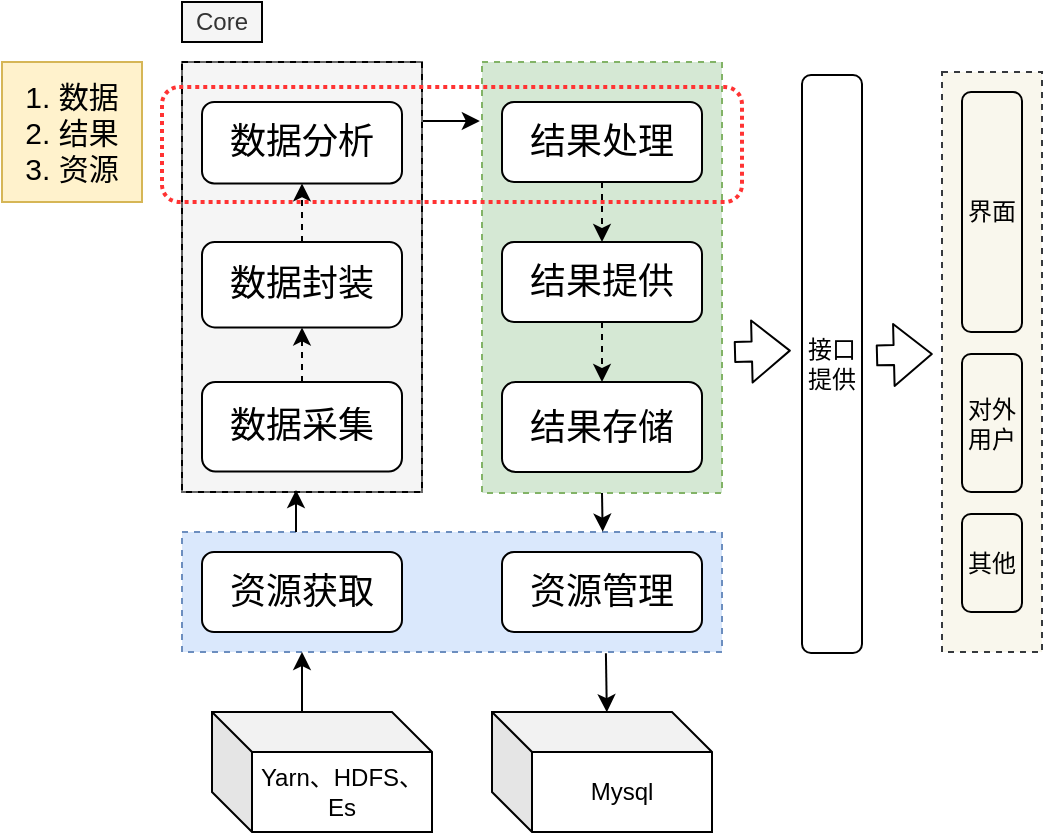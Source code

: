 <mxfile version="13.6.5" type="github">
  <diagram id="9ABL0qRy423FGokd6cNj" name="Page-1">
    <mxGraphModel dx="1188" dy="643" grid="1" gridSize="10" guides="1" tooltips="1" connect="1" arrows="1" fold="1" page="1" pageScale="1" pageWidth="1200" pageHeight="1920" math="0" shadow="0">
      <root>
        <mxCell id="0" />
        <mxCell id="1" parent="0" />
        <mxCell id="JDs3lJHwxxUJXOkBthPV-22" value="" style="rounded=0;whiteSpace=wrap;html=1;fillColor=#d5e8d4;dashed=1;strokeColor=#82b366;" vertex="1" parent="1">
          <mxGeometry x="300" y="260" width="120" height="215.5" as="geometry" />
        </mxCell>
        <mxCell id="JDs3lJHwxxUJXOkBthPV-9" value="" style="group;fillColor=#f5f5f5;strokeColor=#666666;fontColor=#333333;container=0;" vertex="1" connectable="0" parent="1">
          <mxGeometry x="150" y="260" width="120" height="215" as="geometry" />
        </mxCell>
        <mxCell id="JDs3lJHwxxUJXOkBthPV-3" value="" style="rounded=0;whiteSpace=wrap;html=1;fillColor=none;dashed=1;" vertex="1" parent="1">
          <mxGeometry x="150" y="260" width="120" height="215.0" as="geometry" />
        </mxCell>
        <mxCell id="JDs3lJHwxxUJXOkBthPV-47" value="" style="rounded=1;whiteSpace=wrap;html=1;fillColor=none;strokeWidth=2;strokeColor=#FF3333;dashed=1;dashPattern=1 1;" vertex="1" parent="1">
          <mxGeometry x="140" y="272.5" width="290" height="57.5" as="geometry" />
        </mxCell>
        <mxCell id="JDs3lJHwxxUJXOkBthPV-45" value="" style="rounded=0;whiteSpace=wrap;html=1;fillColor=#f9f7ed;dashed=1;strokeColor=#36393d;" vertex="1" parent="1">
          <mxGeometry x="530" y="265" width="50" height="290" as="geometry" />
        </mxCell>
        <mxCell id="JDs3lJHwxxUJXOkBthPV-12" value="&lt;font style=&quot;font-size: 18px&quot;&gt;结果处理&lt;/font&gt;" style="rounded=1;whiteSpace=wrap;html=1;" vertex="1" parent="1">
          <mxGeometry x="310" y="280" width="100" height="40" as="geometry" />
        </mxCell>
        <mxCell id="JDs3lJHwxxUJXOkBthPV-4" value="Core" style="text;html=1;fillColor=#f5f5f5;align=center;verticalAlign=middle;whiteSpace=wrap;rounded=0;fontColor=#333333;strokeColor=#000000;" vertex="1" parent="1">
          <mxGeometry x="150" y="230" width="40" height="20" as="geometry" />
        </mxCell>
        <mxCell id="JDs3lJHwxxUJXOkBthPV-15" value="&lt;font style=&quot;font-size: 18px&quot;&gt;结果提供&lt;/font&gt;" style="rounded=1;whiteSpace=wrap;html=1;" vertex="1" parent="1">
          <mxGeometry x="310" y="350" width="100" height="40" as="geometry" />
        </mxCell>
        <mxCell id="JDs3lJHwxxUJXOkBthPV-20" value="&lt;font style=&quot;font-size: 15px&quot;&gt;1. 数据&lt;br&gt;2. 结果&lt;br&gt;3. 资源&lt;/font&gt;" style="text;html=1;strokeColor=#d6b656;fillColor=#fff2cc;align=center;verticalAlign=middle;whiteSpace=wrap;rounded=0;" vertex="1" parent="1">
          <mxGeometry x="60" y="260" width="70" height="70" as="geometry" />
        </mxCell>
        <mxCell id="JDs3lJHwxxUJXOkBthPV-26" value="接口提供" style="rounded=1;whiteSpace=wrap;html=1;fillColor=none;" vertex="1" parent="1">
          <mxGeometry x="460" y="266.5" width="30" height="289" as="geometry" />
        </mxCell>
        <mxCell id="JDs3lJHwxxUJXOkBthPV-28" value="" style="group" vertex="1" connectable="0" parent="1">
          <mxGeometry x="150" y="495" width="270" height="60" as="geometry" />
        </mxCell>
        <mxCell id="JDs3lJHwxxUJXOkBthPV-27" value="" style="rounded=0;whiteSpace=wrap;html=1;fillColor=#dae8fc;dashed=1;strokeColor=#6c8ebf;" vertex="1" parent="JDs3lJHwxxUJXOkBthPV-28">
          <mxGeometry width="270" height="60" as="geometry" />
        </mxCell>
        <mxCell id="JDs3lJHwxxUJXOkBthPV-17" value="&lt;span style=&quot;font-size: 18px&quot;&gt;资源获取&lt;/span&gt;" style="rounded=1;whiteSpace=wrap;html=1;" vertex="1" parent="JDs3lJHwxxUJXOkBthPV-28">
          <mxGeometry x="10" y="10" width="100" height="40" as="geometry" />
        </mxCell>
        <mxCell id="JDs3lJHwxxUJXOkBthPV-18" value="&lt;span style=&quot;font-size: 18px&quot;&gt;资源管理&lt;/span&gt;" style="rounded=1;whiteSpace=wrap;html=1;" vertex="1" parent="JDs3lJHwxxUJXOkBthPV-28">
          <mxGeometry x="160" y="10" width="100" height="40" as="geometry" />
        </mxCell>
        <mxCell id="JDs3lJHwxxUJXOkBthPV-29" value="界面" style="rounded=1;whiteSpace=wrap;html=1;fillColor=none;" vertex="1" parent="1">
          <mxGeometry x="540" y="275" width="30" height="120" as="geometry" />
        </mxCell>
        <mxCell id="JDs3lJHwxxUJXOkBthPV-30" value="对外用户" style="rounded=1;whiteSpace=wrap;html=1;fillColor=none;" vertex="1" parent="1">
          <mxGeometry x="540" y="406" width="30" height="69" as="geometry" />
        </mxCell>
        <mxCell id="JDs3lJHwxxUJXOkBthPV-31" value="Yarn、HDFS、Es" style="shape=cube;whiteSpace=wrap;html=1;boundedLbl=1;backgroundOutline=1;darkOpacity=0.05;darkOpacity2=0.1;fillColor=none;" vertex="1" parent="1">
          <mxGeometry x="165" y="585" width="110" height="60" as="geometry" />
        </mxCell>
        <mxCell id="JDs3lJHwxxUJXOkBthPV-32" value="Mysql" style="shape=cube;whiteSpace=wrap;html=1;boundedLbl=1;backgroundOutline=1;darkOpacity=0.05;darkOpacity2=0.1;fillColor=none;" vertex="1" parent="1">
          <mxGeometry x="305" y="585" width="110" height="60" as="geometry" />
        </mxCell>
        <mxCell id="JDs3lJHwxxUJXOkBthPV-33" value="其他" style="rounded=1;whiteSpace=wrap;html=1;fillColor=none;" vertex="1" parent="1">
          <mxGeometry x="540" y="486" width="30" height="49" as="geometry" />
        </mxCell>
        <mxCell id="JDs3lJHwxxUJXOkBthPV-34" value="" style="endArrow=classic;html=1;exitX=0;exitY=0;exitDx=45;exitDy=0;exitPerimeter=0;" edge="1" parent="1" source="JDs3lJHwxxUJXOkBthPV-31">
          <mxGeometry width="50" height="50" relative="1" as="geometry">
            <mxPoint x="470" y="635" as="sourcePoint" />
            <mxPoint x="210" y="555" as="targetPoint" />
          </mxGeometry>
        </mxCell>
        <mxCell id="JDs3lJHwxxUJXOkBthPV-35" value="" style="endArrow=classic;html=1;" edge="1" parent="1">
          <mxGeometry width="50" height="50" relative="1" as="geometry">
            <mxPoint x="207" y="495" as="sourcePoint" />
            <mxPoint x="207" y="474" as="targetPoint" />
          </mxGeometry>
        </mxCell>
        <mxCell id="JDs3lJHwxxUJXOkBthPV-36" value="" style="endArrow=classic;html=1;exitX=1.004;exitY=0.137;exitDx=0;exitDy=0;exitPerimeter=0;entryX=-0.009;entryY=0.137;entryDx=0;entryDy=0;entryPerimeter=0;" edge="1" parent="1" source="JDs3lJHwxxUJXOkBthPV-3" target="JDs3lJHwxxUJXOkBthPV-22">
          <mxGeometry width="50" height="50" relative="1" as="geometry">
            <mxPoint x="310" y="255" as="sourcePoint" />
            <mxPoint x="300" y="294" as="targetPoint" />
          </mxGeometry>
        </mxCell>
        <mxCell id="JDs3lJHwxxUJXOkBthPV-37" value="" style="endArrow=classic;html=1;exitX=0.5;exitY=1;exitDx=0;exitDy=0;entryX=0.779;entryY=-0.003;entryDx=0;entryDy=0;entryPerimeter=0;" edge="1" parent="1" source="JDs3lJHwxxUJXOkBthPV-22" target="JDs3lJHwxxUJXOkBthPV-27">
          <mxGeometry width="50" height="50" relative="1" as="geometry">
            <mxPoint x="290" y="396.633" as="sourcePoint" />
            <mxPoint x="319.52" y="396" as="targetPoint" />
          </mxGeometry>
        </mxCell>
        <mxCell id="JDs3lJHwxxUJXOkBthPV-39" value="" style="endArrow=classic;html=1;exitX=0.785;exitY=1.01;exitDx=0;exitDy=0;entryX=0.522;entryY=0.002;entryDx=0;entryDy=0;entryPerimeter=0;exitPerimeter=0;" edge="1" parent="1" source="JDs3lJHwxxUJXOkBthPV-27" target="JDs3lJHwxxUJXOkBthPV-32">
          <mxGeometry width="50" height="50" relative="1" as="geometry">
            <mxPoint x="370" y="485.5" as="sourcePoint" />
            <mxPoint x="370.33" y="504.82" as="targetPoint" />
          </mxGeometry>
        </mxCell>
        <mxCell id="JDs3lJHwxxUJXOkBthPV-13" value="&lt;font style=&quot;font-size: 18px&quot;&gt;结果存储&lt;/font&gt;" style="rounded=1;whiteSpace=wrap;html=1;" vertex="1" parent="1">
          <mxGeometry x="310" y="420" width="100" height="45" as="geometry" />
        </mxCell>
        <mxCell id="JDs3lJHwxxUJXOkBthPV-42" value="" style="endArrow=classic;html=1;exitX=0.5;exitY=1;exitDx=0;exitDy=0;dashed=1;" edge="1" parent="1" source="JDs3lJHwxxUJXOkBthPV-12" target="JDs3lJHwxxUJXOkBthPV-15">
          <mxGeometry width="50" height="50" relative="1" as="geometry">
            <mxPoint x="390" y="355" as="sourcePoint" />
            <mxPoint x="390" y="335" as="targetPoint" />
          </mxGeometry>
        </mxCell>
        <mxCell id="JDs3lJHwxxUJXOkBthPV-43" value="" style="endArrow=classic;html=1;exitX=0.5;exitY=1;exitDx=0;exitDy=0;dashed=1;entryX=0.5;entryY=0;entryDx=0;entryDy=0;" edge="1" parent="1" source="JDs3lJHwxxUJXOkBthPV-15" target="JDs3lJHwxxUJXOkBthPV-13">
          <mxGeometry width="50" height="50" relative="1" as="geometry">
            <mxPoint x="390" y="400.5" as="sourcePoint" />
            <mxPoint x="390" y="420.5" as="targetPoint" />
          </mxGeometry>
        </mxCell>
        <mxCell id="JDs3lJHwxxUJXOkBthPV-44" value="" style="shape=flexArrow;endArrow=classic;html=1;entryX=-0.053;entryY=0.373;entryDx=0;entryDy=0;entryPerimeter=0;" edge="1" parent="1">
          <mxGeometry width="50" height="50" relative="1" as="geometry">
            <mxPoint x="426" y="405" as="sourcePoint" />
            <mxPoint x="454.41" y="404.297" as="targetPoint" />
          </mxGeometry>
        </mxCell>
        <mxCell id="JDs3lJHwxxUJXOkBthPV-46" value="" style="shape=flexArrow;endArrow=classic;html=1;entryX=-0.053;entryY=0.373;entryDx=0;entryDy=0;entryPerimeter=0;" edge="1" parent="1">
          <mxGeometry width="50" height="50" relative="1" as="geometry">
            <mxPoint x="497" y="406.7" as="sourcePoint" />
            <mxPoint x="525.41" y="405.997" as="targetPoint" />
          </mxGeometry>
        </mxCell>
        <mxCell id="JDs3lJHwxxUJXOkBthPV-1" value="&lt;font style=&quot;font-size: 18px&quot;&gt;数据采集&lt;/font&gt;" style="rounded=1;whiteSpace=wrap;html=1;" vertex="1" parent="1">
          <mxGeometry x="160" y="420" width="100" height="44.71" as="geometry" />
        </mxCell>
        <mxCell id="JDs3lJHwxxUJXOkBthPV-2" value="&lt;font style=&quot;font-size: 18px&quot;&gt;数据分析&lt;/font&gt;" style="rounded=1;whiteSpace=wrap;html=1;" vertex="1" parent="1">
          <mxGeometry x="160" y="280" width="100" height="40.69" as="geometry" />
        </mxCell>
        <mxCell id="JDs3lJHwxxUJXOkBthPV-6" value="&lt;font style=&quot;font-size: 18px&quot;&gt;数据封装&lt;/font&gt;" style="rounded=1;whiteSpace=wrap;html=1;" vertex="1" parent="1">
          <mxGeometry x="160" y="350" width="100" height="42.7" as="geometry" />
        </mxCell>
        <mxCell id="JDs3lJHwxxUJXOkBthPV-40" value="" style="endArrow=classic;html=1;exitX=0.5;exitY=0;exitDx=0;exitDy=0;entryX=0.5;entryY=1;entryDx=0;entryDy=0;dashed=1;" edge="1" parent="1" source="JDs3lJHwxxUJXOkBthPV-1" target="JDs3lJHwxxUJXOkBthPV-6">
          <mxGeometry width="50" height="50" relative="1" as="geometry">
            <mxPoint x="200" y="454.426" as="sourcePoint" />
            <mxPoint x="250" y="402.99" as="targetPoint" />
          </mxGeometry>
        </mxCell>
        <mxCell id="JDs3lJHwxxUJXOkBthPV-41" value="" style="endArrow=classic;html=1;exitX=0.5;exitY=0;exitDx=0;exitDy=0;entryX=0.5;entryY=1;entryDx=0;entryDy=0;dashed=1;" edge="1" parent="1" source="JDs3lJHwxxUJXOkBthPV-6" target="JDs3lJHwxxUJXOkBthPV-2">
          <mxGeometry width="50" height="50" relative="1" as="geometry">
            <mxPoint x="220" y="423.565" as="sourcePoint" />
            <mxPoint x="220" y="402.99" as="targetPoint" />
          </mxGeometry>
        </mxCell>
      </root>
    </mxGraphModel>
  </diagram>
</mxfile>
